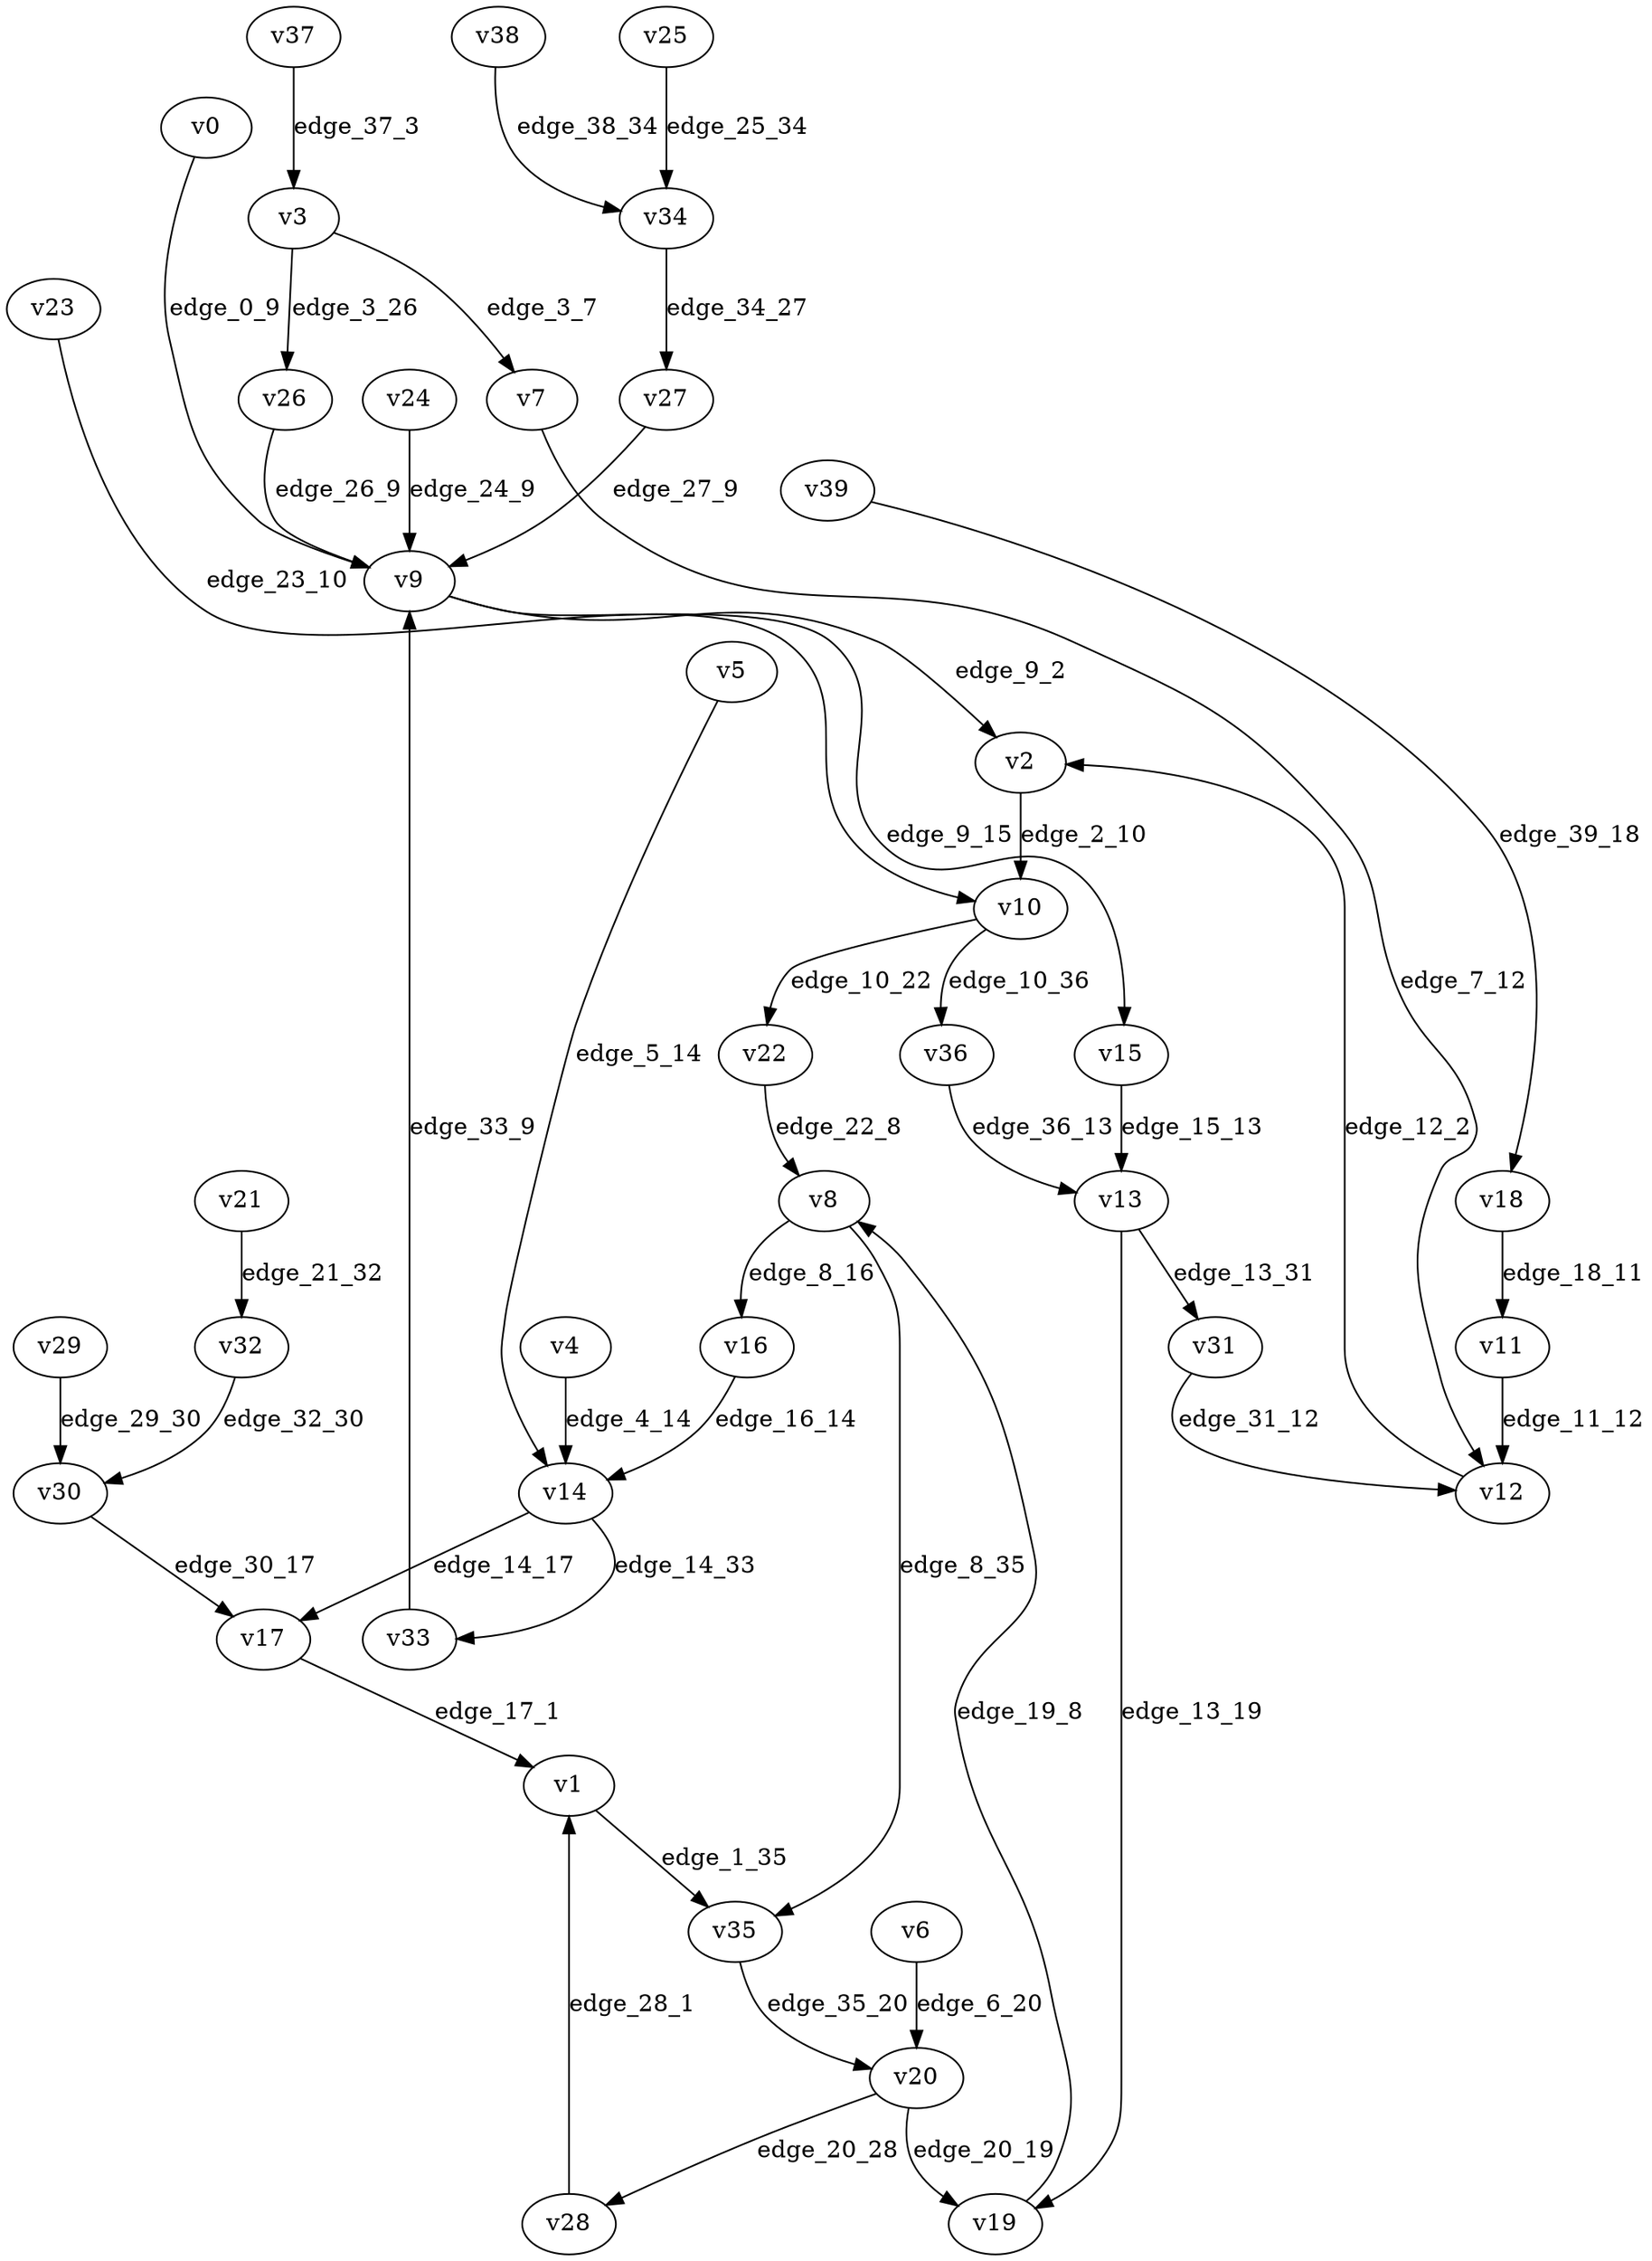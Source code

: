 digraph G {
    // Stochastic discounted game

    v0 [name="v0", player=0];
    v1 [name="v1", player=-1];
    v2 [name="v2", player=0];
    v3 [name="v3", player=-1];
    v4 [name="v4", player=1];
    v5 [name="v5", player=0];
    v6 [name="v6", player=1];
    v7 [name="v7", player=1];
    v8 [name="v8", player=-1];
    v9 [name="v9", player=-1];
    v10 [name="v10", player=-1];
    v11 [name="v11", player=1];
    v12 [name="v12", player=-1];
    v13 [name="v13", player=-1];
    v14 [name="v14", player=-1];
    v15 [name="v15", player=0];
    v16 [name="v16", player=0];
    v17 [name="v17", player=1];
    v18 [name="v18", player=-1];
    v19 [name="v19", player=1];
    v20 [name="v20", player=-1];
    v21 [name="v21", player=-1];
    v22 [name="v22", player=0];
    v23 [name="v23", player=1];
    v24 [name="v24", player=1];
    v25 [name="v25", player=1];
    v26 [name="v26", player=1];
    v27 [name="v27", player=0];
    v28 [name="v28", player=1];
    v29 [name="v29", player=0];
    v30 [name="v30", player=-1];
    v31 [name="v31", player=0];
    v32 [name="v32", player=0];
    v33 [name="v33", player=0];
    v34 [name="v34", player=-1];
    v35 [name="v35", player=0];
    v36 [name="v36", player=1];
    v37 [name="v37", player=0];
    v38 [name="v38", player=1];
    v39 [name="v39", player=1];

    v0 -> v9 [label="edge_0_9", weight=-6.243908, discount=0.877911];
    v1 -> v35 [label="edge_1_35", probability=1.000000];
    v2 -> v10 [label="edge_2_10", weight=4.516571, discount=0.199280];
    v3 -> v26 [label="edge_3_26", probability=0.368739];
    v3 -> v7 [label="edge_3_7", probability=0.631261];
    v4 -> v14 [label="edge_4_14", weight=8.685863, discount=0.541861];
    v5 -> v14 [label="edge_5_14", weight=-7.879774, discount=0.213410];
    v6 -> v20 [label="edge_6_20", weight=5.306872, discount=0.835583];
    v7 -> v12 [label="edge_7_12", weight=-6.273791, discount=0.842403];
    v8 -> v16 [label="edge_8_16", probability=0.544540];
    v8 -> v35 [label="edge_8_35", probability=0.455460];
    v9 -> v2 [label="edge_9_2", probability=0.438622];
    v9 -> v15 [label="edge_9_15", probability=0.561378];
    v10 -> v22 [label="edge_10_22", probability=0.623606];
    v10 -> v36 [label="edge_10_36", probability=0.376394];
    v11 -> v12 [label="edge_11_12", weight=5.659594, discount=0.150648];
    v12 -> v2 [label="edge_12_2", probability=1.000000];
    v13 -> v19 [label="edge_13_19", probability=0.608138];
    v13 -> v31 [label="edge_13_31", probability=0.391862];
    v14 -> v17 [label="edge_14_17", probability=0.529920];
    v14 -> v33 [label="edge_14_33", probability=0.470080];
    v15 -> v13 [label="edge_15_13", weight=5.625447, discount=0.374184];
    v16 -> v14 [label="edge_16_14", weight=0.543942, discount=0.172070];
    v17 -> v1 [label="edge_17_1", weight=0.705725, discount=0.147258];
    v18 -> v11 [label="edge_18_11", probability=1.000000];
    v19 -> v8 [label="edge_19_8", weight=-1.985398, discount=0.240297];
    v20 -> v28 [label="edge_20_28", probability=0.491530];
    v20 -> v19 [label="edge_20_19", probability=0.508470];
    v21 -> v32 [label="edge_21_32", probability=1.000000];
    v22 -> v8 [label="edge_22_8", weight=-3.851811, discount=0.606879];
    v23 -> v10 [label="edge_23_10", weight=-6.238654, discount=0.525891];
    v24 -> v9 [label="edge_24_9", weight=6.094207, discount=0.584308];
    v25 -> v34 [label="edge_25_34", weight=8.060283, discount=0.311014];
    v26 -> v9 [label="edge_26_9", weight=-8.602935, discount=0.385232];
    v27 -> v9 [label="edge_27_9", weight=-0.439194, discount=0.668683];
    v28 -> v1 [label="edge_28_1", weight=4.261647, discount=0.245045];
    v29 -> v30 [label="edge_29_30", weight=4.780911, discount=0.291671];
    v30 -> v17 [label="edge_30_17", probability=1.000000];
    v31 -> v12 [label="edge_31_12", weight=-6.546835, discount=0.133495];
    v32 -> v30 [label="edge_32_30", weight=-2.395073, discount=0.466558];
    v33 -> v9 [label="edge_33_9", weight=9.824594, discount=0.692059];
    v34 -> v27 [label="edge_34_27", probability=1.000000];
    v35 -> v20 [label="edge_35_20", weight=1.793705, discount=0.774393];
    v36 -> v13 [label="edge_36_13", weight=-4.162122, discount=0.540393];
    v37 -> v3 [label="edge_37_3", weight=6.339455, discount=0.837423];
    v38 -> v34 [label="edge_38_34", weight=-7.904651, discount=0.602655];
    v39 -> v18 [label="edge_39_18", weight=-6.935124, discount=0.107428];
}